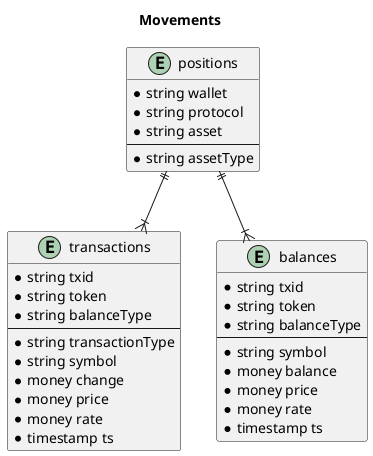 @startuml

title Movements

entity positions {
  * string wallet
  * string protocol
  * string asset
  ----
  * string assetType
}

entity transactions {
  * string txid
  * string token
  * string balanceType
  --
  * string transactionType
  * string symbol
  * money change
  * money price
  * money rate
  * timestamp ts
}

positions ||--|{ transactions

entity balances {
  * string txid
  * string token
  * string balanceType
  --
  * string symbol
  * money balance
  * money price
  * money rate
  * timestamp ts
}

positions ||--|{ balances


@enduml
